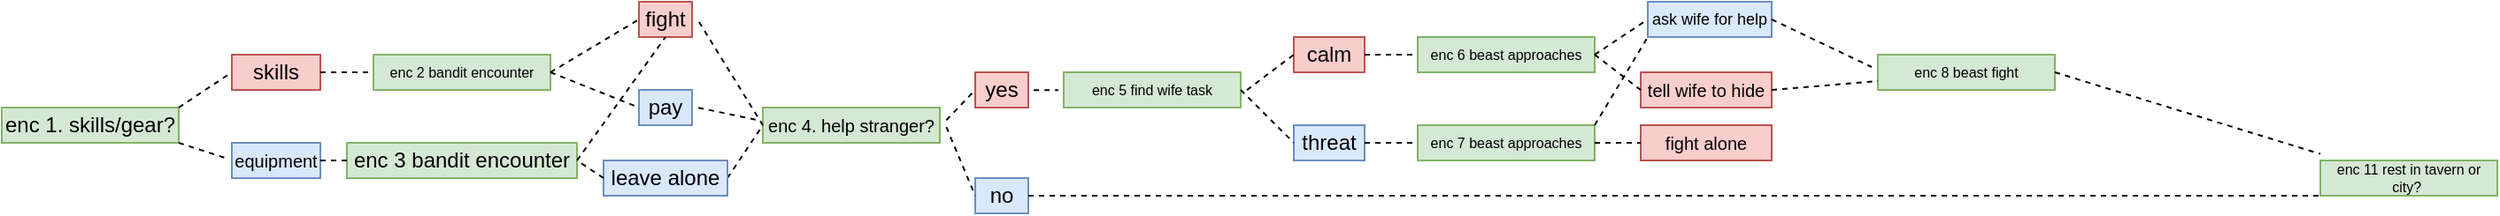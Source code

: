 <mxfile version="23.1.5" type="device">
  <diagram name="Puslapis-1" id="JmJh50FVwE73QNtyC5ao">
    <mxGraphModel dx="716" dy="638" grid="1" gridSize="10" guides="1" tooltips="1" connect="1" arrows="1" fold="1" page="1" pageScale="1" pageWidth="827" pageHeight="1169" math="0" shadow="0">
      <root>
        <mxCell id="0" />
        <mxCell id="1" parent="0" />
        <mxCell id="M_SHy7_IKCIAYiHoMvz7-1" value="enc 1. skills/gear?" style="rounded=0;whiteSpace=wrap;html=1;fillColor=#d5e8d4;strokeColor=#82b366;" vertex="1" parent="1">
          <mxGeometry y="350" width="100" height="20" as="geometry" />
        </mxCell>
        <mxCell id="M_SHy7_IKCIAYiHoMvz7-10" value="skills" style="rounded=0;whiteSpace=wrap;html=1;fillColor=#f8cecc;strokeColor=#b85450;" vertex="1" parent="1">
          <mxGeometry x="130" y="320" width="50" height="20" as="geometry" />
        </mxCell>
        <mxCell id="M_SHy7_IKCIAYiHoMvz7-11" value="enc 3 bandit encounter" style="rounded=0;whiteSpace=wrap;html=1;fillColor=#d5e8d4;strokeColor=#82b366;" vertex="1" parent="1">
          <mxGeometry x="195" y="370" width="130" height="20" as="geometry" />
        </mxCell>
        <mxCell id="M_SHy7_IKCIAYiHoMvz7-12" value="" style="endArrow=none;dashed=1;html=1;rounded=0;entryX=0;entryY=0.5;entryDx=0;entryDy=0;" edge="1" parent="1" target="M_SHy7_IKCIAYiHoMvz7-10">
          <mxGeometry width="50" height="50" relative="1" as="geometry">
            <mxPoint x="100" y="350" as="sourcePoint" />
            <mxPoint x="150" y="300" as="targetPoint" />
          </mxGeometry>
        </mxCell>
        <mxCell id="M_SHy7_IKCIAYiHoMvz7-13" value="" style="endArrow=none;dashed=1;html=1;rounded=0;entryX=-0.053;entryY=0.446;entryDx=0;entryDy=0;entryPerimeter=0;" edge="1" parent="1" target="M_SHy7_IKCIAYiHoMvz7-44">
          <mxGeometry width="50" height="50" relative="1" as="geometry">
            <mxPoint x="100" y="370" as="sourcePoint" />
            <mxPoint x="120" y="380" as="targetPoint" />
          </mxGeometry>
        </mxCell>
        <mxCell id="M_SHy7_IKCIAYiHoMvz7-15" value="enc 2 bandit encounter" style="rounded=0;whiteSpace=wrap;html=1;fontSize=8;fillColor=#d5e8d4;strokeColor=#82b366;" vertex="1" parent="1">
          <mxGeometry x="210" y="320" width="100" height="20" as="geometry" />
        </mxCell>
        <mxCell id="M_SHy7_IKCIAYiHoMvz7-17" value="" style="endArrow=none;dashed=1;html=1;rounded=0;exitX=1;exitY=0.5;exitDx=0;exitDy=0;" edge="1" parent="1" source="M_SHy7_IKCIAYiHoMvz7-10">
          <mxGeometry width="50" height="50" relative="1" as="geometry">
            <mxPoint x="230" y="340" as="sourcePoint" />
            <mxPoint x="210" y="330" as="targetPoint" />
          </mxGeometry>
        </mxCell>
        <mxCell id="M_SHy7_IKCIAYiHoMvz7-23" value="fight" style="rounded=0;whiteSpace=wrap;html=1;fillColor=#f8cecc;strokeColor=#b85450;" vertex="1" parent="1">
          <mxGeometry x="360" y="290" width="30" height="20" as="geometry" />
        </mxCell>
        <mxCell id="M_SHy7_IKCIAYiHoMvz7-24" value="pay" style="rounded=0;whiteSpace=wrap;html=1;fillColor=#dae8fc;strokeColor=#6c8ebf;" vertex="1" parent="1">
          <mxGeometry x="360" y="340" width="30" height="20" as="geometry" />
        </mxCell>
        <mxCell id="M_SHy7_IKCIAYiHoMvz7-25" value="" style="endArrow=none;dashed=1;html=1;rounded=0;entryX=0;entryY=0.5;entryDx=0;entryDy=0;exitX=1;exitY=0.5;exitDx=0;exitDy=0;" edge="1" parent="1" source="M_SHy7_IKCIAYiHoMvz7-15" target="M_SHy7_IKCIAYiHoMvz7-23">
          <mxGeometry width="50" height="50" relative="1" as="geometry">
            <mxPoint x="360" y="330" as="sourcePoint" />
            <mxPoint x="390" y="310" as="targetPoint" />
          </mxGeometry>
        </mxCell>
        <mxCell id="M_SHy7_IKCIAYiHoMvz7-26" value="" style="endArrow=none;dashed=1;html=1;rounded=0;entryX=0;entryY=0.5;entryDx=0;entryDy=0;exitX=1;exitY=0.5;exitDx=0;exitDy=0;" edge="1" parent="1" source="M_SHy7_IKCIAYiHoMvz7-15" target="M_SHy7_IKCIAYiHoMvz7-24">
          <mxGeometry width="50" height="50" relative="1" as="geometry">
            <mxPoint x="360" y="370" as="sourcePoint" />
            <mxPoint x="380" y="350" as="targetPoint" />
          </mxGeometry>
        </mxCell>
        <mxCell id="M_SHy7_IKCIAYiHoMvz7-27" value="" style="endArrow=none;dashed=1;html=1;rounded=0;entryX=0.5;entryY=1;entryDx=0;entryDy=0;exitX=1;exitY=0.5;exitDx=0;exitDy=0;" edge="1" parent="1" source="M_SHy7_IKCIAYiHoMvz7-11" target="M_SHy7_IKCIAYiHoMvz7-23">
          <mxGeometry width="50" height="50" relative="1" as="geometry">
            <mxPoint x="230" y="390" as="sourcePoint" />
            <mxPoint x="250" y="370" as="targetPoint" />
          </mxGeometry>
        </mxCell>
        <mxCell id="M_SHy7_IKCIAYiHoMvz7-28" value="enc 4. help stranger?" style="rounded=0;whiteSpace=wrap;html=1;fillColor=#d5e8d4;strokeColor=#82b366;fontSize=10;" vertex="1" parent="1">
          <mxGeometry x="430" y="350" width="100" height="20" as="geometry" />
        </mxCell>
        <mxCell id="M_SHy7_IKCIAYiHoMvz7-29" value="" style="endArrow=none;dashed=1;html=1;rounded=0;entryX=0;entryY=0.5;entryDx=0;entryDy=0;exitX=1;exitY=0.5;exitDx=0;exitDy=0;" edge="1" parent="1" source="M_SHy7_IKCIAYiHoMvz7-47" target="M_SHy7_IKCIAYiHoMvz7-28">
          <mxGeometry width="50" height="50" relative="1" as="geometry">
            <mxPoint x="340" y="390" as="sourcePoint" />
            <mxPoint x="280" y="340" as="targetPoint" />
          </mxGeometry>
        </mxCell>
        <mxCell id="M_SHy7_IKCIAYiHoMvz7-30" value="" style="endArrow=none;dashed=1;html=1;rounded=0;entryX=0;entryY=0.5;entryDx=0;entryDy=0;exitX=1.132;exitY=0.573;exitDx=0;exitDy=0;exitPerimeter=0;" edge="1" parent="1" source="M_SHy7_IKCIAYiHoMvz7-23" target="M_SHy7_IKCIAYiHoMvz7-28">
          <mxGeometry width="50" height="50" relative="1" as="geometry">
            <mxPoint x="480" y="310" as="sourcePoint" />
            <mxPoint x="500" y="290" as="targetPoint" />
          </mxGeometry>
        </mxCell>
        <mxCell id="M_SHy7_IKCIAYiHoMvz7-31" value="" style="endArrow=none;dashed=1;html=1;rounded=0;exitX=1.12;exitY=0.504;exitDx=0;exitDy=0;exitPerimeter=0;entryX=-0.032;entryY=0.355;entryDx=0;entryDy=0;entryPerimeter=0;" edge="1" parent="1" source="M_SHy7_IKCIAYiHoMvz7-24" target="M_SHy7_IKCIAYiHoMvz7-28">
          <mxGeometry width="50" height="50" relative="1" as="geometry">
            <mxPoint x="480" y="350" as="sourcePoint" />
            <mxPoint x="520" y="360" as="targetPoint" />
          </mxGeometry>
        </mxCell>
        <mxCell id="M_SHy7_IKCIAYiHoMvz7-32" value="yes" style="rounded=0;whiteSpace=wrap;html=1;fillColor=#f8cecc;strokeColor=#b85450;" vertex="1" parent="1">
          <mxGeometry x="550" y="330" width="30" height="20" as="geometry" />
        </mxCell>
        <mxCell id="M_SHy7_IKCIAYiHoMvz7-33" value="no" style="rounded=0;whiteSpace=wrap;html=1;fillColor=#dae8fc;strokeColor=#6c8ebf;" vertex="1" parent="1">
          <mxGeometry x="550" y="390" width="30" height="20" as="geometry" />
        </mxCell>
        <mxCell id="M_SHy7_IKCIAYiHoMvz7-34" value="" style="endArrow=none;dashed=1;html=1;rounded=0;entryX=0;entryY=0.5;entryDx=0;entryDy=0;exitX=1.037;exitY=0.355;exitDx=0;exitDy=0;exitPerimeter=0;" edge="1" parent="1" target="M_SHy7_IKCIAYiHoMvz7-32" source="M_SHy7_IKCIAYiHoMvz7-28">
          <mxGeometry width="50" height="50" relative="1" as="geometry">
            <mxPoint x="620" y="360" as="sourcePoint" />
            <mxPoint x="650" y="340" as="targetPoint" />
          </mxGeometry>
        </mxCell>
        <mxCell id="M_SHy7_IKCIAYiHoMvz7-35" value="" style="endArrow=none;dashed=1;html=1;rounded=0;entryX=0;entryY=0.5;entryDx=0;entryDy=0;exitX=1.037;exitY=0.555;exitDx=0;exitDy=0;exitPerimeter=0;" edge="1" parent="1" source="M_SHy7_IKCIAYiHoMvz7-28" target="M_SHy7_IKCIAYiHoMvz7-33">
          <mxGeometry width="50" height="50" relative="1" as="geometry">
            <mxPoint x="620" y="360" as="sourcePoint" />
            <mxPoint x="640" y="380" as="targetPoint" />
          </mxGeometry>
        </mxCell>
        <mxCell id="M_SHy7_IKCIAYiHoMvz7-38" value="enc 5 find wife task" style="rounded=0;whiteSpace=wrap;html=1;fontSize=8;fillColor=#d5e8d4;strokeColor=#82b366;" vertex="1" parent="1">
          <mxGeometry x="600" y="330" width="100" height="20" as="geometry" />
        </mxCell>
        <mxCell id="M_SHy7_IKCIAYiHoMvz7-39" value="" style="endArrow=none;dashed=1;html=1;rounded=0;entryX=-0.03;entryY=0.504;entryDx=0;entryDy=0;exitX=1.102;exitY=0.504;exitDx=0;exitDy=0;exitPerimeter=0;entryPerimeter=0;" edge="1" parent="1" source="M_SHy7_IKCIAYiHoMvz7-32" target="M_SHy7_IKCIAYiHoMvz7-38">
          <mxGeometry width="50" height="50" relative="1" as="geometry">
            <mxPoint x="570" y="317" as="sourcePoint" />
            <mxPoint x="596" y="300" as="targetPoint" />
          </mxGeometry>
        </mxCell>
        <mxCell id="M_SHy7_IKCIAYiHoMvz7-40" value="calm" style="rounded=0;whiteSpace=wrap;html=1;fillColor=#f8cecc;strokeColor=#b85450;" vertex="1" parent="1">
          <mxGeometry x="730" y="310" width="40" height="20" as="geometry" />
        </mxCell>
        <mxCell id="M_SHy7_IKCIAYiHoMvz7-41" value="threat" style="rounded=0;whiteSpace=wrap;html=1;fillColor=#dae8fc;strokeColor=#6c8ebf;" vertex="1" parent="1">
          <mxGeometry x="730" y="360" width="40" height="20" as="geometry" />
        </mxCell>
        <mxCell id="M_SHy7_IKCIAYiHoMvz7-42" value="" style="endArrow=none;dashed=1;html=1;rounded=0;entryX=0;entryY=0.5;entryDx=0;entryDy=0;exitX=1.035;exitY=0.504;exitDx=0;exitDy=0;exitPerimeter=0;" edge="1" parent="1" target="M_SHy7_IKCIAYiHoMvz7-40" source="M_SHy7_IKCIAYiHoMvz7-38">
          <mxGeometry width="50" height="50" relative="1" as="geometry">
            <mxPoint x="680" y="337" as="sourcePoint" />
            <mxPoint x="836" y="320" as="targetPoint" />
          </mxGeometry>
        </mxCell>
        <mxCell id="M_SHy7_IKCIAYiHoMvz7-43" value="" style="endArrow=none;dashed=1;html=1;rounded=0;entryX=0;entryY=0.5;entryDx=0;entryDy=0;exitX=1;exitY=0.5;exitDx=0;exitDy=0;" edge="1" parent="1" target="M_SHy7_IKCIAYiHoMvz7-41" source="M_SHy7_IKCIAYiHoMvz7-38">
          <mxGeometry width="50" height="50" relative="1" as="geometry">
            <mxPoint x="680" y="341" as="sourcePoint" />
            <mxPoint x="826" y="360" as="targetPoint" />
          </mxGeometry>
        </mxCell>
        <mxCell id="M_SHy7_IKCIAYiHoMvz7-44" value="equipment" style="rounded=0;whiteSpace=wrap;html=1;fontSize=10;fillColor=#dae8fc;strokeColor=#6c8ebf;" vertex="1" parent="1">
          <mxGeometry x="130" y="370" width="50" height="20" as="geometry" />
        </mxCell>
        <mxCell id="M_SHy7_IKCIAYiHoMvz7-46" value="" style="endArrow=none;dashed=1;html=1;rounded=0;exitX=1;exitY=0.5;exitDx=0;exitDy=0;entryX=0;entryY=0.5;entryDx=0;entryDy=0;" edge="1" parent="1" source="M_SHy7_IKCIAYiHoMvz7-44" target="M_SHy7_IKCIAYiHoMvz7-11">
          <mxGeometry width="50" height="50" relative="1" as="geometry">
            <mxPoint x="175" y="359.8" as="sourcePoint" />
            <mxPoint x="195" y="359.8" as="targetPoint" />
          </mxGeometry>
        </mxCell>
        <mxCell id="M_SHy7_IKCIAYiHoMvz7-47" value="leave alone" style="rounded=0;whiteSpace=wrap;html=1;fillColor=#dae8fc;strokeColor=#6c8ebf;" vertex="1" parent="1">
          <mxGeometry x="340" y="380" width="70" height="20" as="geometry" />
        </mxCell>
        <mxCell id="M_SHy7_IKCIAYiHoMvz7-48" value="" style="endArrow=none;dashed=1;html=1;rounded=0;exitX=0;exitY=0.5;exitDx=0;exitDy=0;entryX=1;entryY=0.5;entryDx=0;entryDy=0;" edge="1" parent="1" source="M_SHy7_IKCIAYiHoMvz7-47" target="M_SHy7_IKCIAYiHoMvz7-11">
          <mxGeometry width="50" height="50" relative="1" as="geometry">
            <mxPoint x="544" y="371" as="sourcePoint" />
            <mxPoint x="450" y="400" as="targetPoint" />
          </mxGeometry>
        </mxCell>
        <mxCell id="M_SHy7_IKCIAYiHoMvz7-50" value="enc 6 beast approaches" style="rounded=0;whiteSpace=wrap;html=1;fontSize=8;fillColor=#d5e8d4;strokeColor=#82b366;" vertex="1" parent="1">
          <mxGeometry x="800" y="310" width="100" height="20" as="geometry" />
        </mxCell>
        <mxCell id="M_SHy7_IKCIAYiHoMvz7-51" value="" style="endArrow=none;dashed=1;html=1;rounded=0;entryX=0;entryY=0.5;entryDx=0;entryDy=0;exitX=1;exitY=0.5;exitDx=0;exitDy=0;" edge="1" parent="1" source="M_SHy7_IKCIAYiHoMvz7-40" target="M_SHy7_IKCIAYiHoMvz7-50">
          <mxGeometry width="50" height="50" relative="1" as="geometry">
            <mxPoint x="784" y="320" as="sourcePoint" />
            <mxPoint x="810" y="300" as="targetPoint" />
          </mxGeometry>
        </mxCell>
        <mxCell id="M_SHy7_IKCIAYiHoMvz7-52" value="ask wife for help" style="rounded=0;whiteSpace=wrap;html=1;fillColor=#dae8fc;strokeColor=#6c8ebf;fontSize=9;" vertex="1" parent="1">
          <mxGeometry x="930" y="290" width="70" height="20" as="geometry" />
        </mxCell>
        <mxCell id="M_SHy7_IKCIAYiHoMvz7-53" value="tell wife to hide" style="rounded=0;whiteSpace=wrap;html=1;fillColor=#f8cecc;strokeColor=#b85450;fontSize=10;" vertex="1" parent="1">
          <mxGeometry x="926" y="330" width="74" height="20" as="geometry" />
        </mxCell>
        <mxCell id="M_SHy7_IKCIAYiHoMvz7-54" value="" style="endArrow=none;dashed=1;html=1;rounded=0;entryX=0;entryY=0.5;entryDx=0;entryDy=0;exitX=1.035;exitY=0.504;exitDx=0;exitDy=0;exitPerimeter=0;" edge="1" parent="1" target="M_SHy7_IKCIAYiHoMvz7-52">
          <mxGeometry width="50" height="50" relative="1" as="geometry">
            <mxPoint x="900" y="320" as="sourcePoint" />
            <mxPoint x="1032" y="300" as="targetPoint" />
          </mxGeometry>
        </mxCell>
        <mxCell id="M_SHy7_IKCIAYiHoMvz7-55" value="" style="endArrow=none;dashed=1;html=1;rounded=0;entryX=0;entryY=0.5;entryDx=0;entryDy=0;exitX=1;exitY=0.5;exitDx=0;exitDy=0;" edge="1" parent="1" source="M_SHy7_IKCIAYiHoMvz7-50" target="M_SHy7_IKCIAYiHoMvz7-53">
          <mxGeometry width="50" height="50" relative="1" as="geometry">
            <mxPoint x="910" y="330" as="sourcePoint" />
            <mxPoint x="936" y="310" as="targetPoint" />
          </mxGeometry>
        </mxCell>
        <mxCell id="M_SHy7_IKCIAYiHoMvz7-59" value="" style="endArrow=none;dashed=1;html=1;rounded=0;entryX=-0.035;entryY=0.35;entryDx=0;entryDy=0;exitX=1;exitY=0.5;exitDx=0;exitDy=0;entryPerimeter=0;" edge="1" parent="1" source="M_SHy7_IKCIAYiHoMvz7-52" target="M_SHy7_IKCIAYiHoMvz7-63">
          <mxGeometry width="50" height="50" relative="1" as="geometry">
            <mxPoint x="974" y="290" as="sourcePoint" />
            <mxPoint x="1000" y="300" as="targetPoint" />
          </mxGeometry>
        </mxCell>
        <mxCell id="M_SHy7_IKCIAYiHoMvz7-60" value="enc 7 beast approaches" style="rounded=0;whiteSpace=wrap;html=1;fontSize=8;fillColor=#d5e8d4;strokeColor=#82b366;" vertex="1" parent="1">
          <mxGeometry x="800" y="360" width="100" height="20" as="geometry" />
        </mxCell>
        <mxCell id="M_SHy7_IKCIAYiHoMvz7-61" value="" style="endArrow=none;dashed=1;html=1;rounded=0;entryX=0;entryY=0.5;entryDx=0;entryDy=0;exitX=1;exitY=0.5;exitDx=0;exitDy=0;" edge="1" parent="1" source="M_SHy7_IKCIAYiHoMvz7-41" target="M_SHy7_IKCIAYiHoMvz7-60">
          <mxGeometry width="50" height="50" relative="1" as="geometry">
            <mxPoint x="790" y="360" as="sourcePoint" />
            <mxPoint x="820" y="360" as="targetPoint" />
          </mxGeometry>
        </mxCell>
        <mxCell id="M_SHy7_IKCIAYiHoMvz7-63" value="enc 8 beast fight" style="rounded=0;whiteSpace=wrap;html=1;fontSize=8;fillColor=#d5e8d4;strokeColor=#82b366;" vertex="1" parent="1">
          <mxGeometry x="1060" y="320" width="100" height="20" as="geometry" />
        </mxCell>
        <mxCell id="M_SHy7_IKCIAYiHoMvz7-64" value="" style="endArrow=none;dashed=1;html=1;rounded=0;exitX=1;exitY=0.5;exitDx=0;exitDy=0;entryX=0;entryY=1;entryDx=0;entryDy=0;" edge="1" parent="1" source="M_SHy7_IKCIAYiHoMvz7-33" target="M_SHy7_IKCIAYiHoMvz7-74">
          <mxGeometry width="50" height="50" relative="1" as="geometry">
            <mxPoint x="580" y="400" as="sourcePoint" />
            <mxPoint x="1280" y="410" as="targetPoint" />
          </mxGeometry>
        </mxCell>
        <mxCell id="M_SHy7_IKCIAYiHoMvz7-66" value="" style="endArrow=none;dashed=1;html=1;rounded=0;entryX=0;entryY=0.75;entryDx=0;entryDy=0;exitX=1;exitY=0.5;exitDx=0;exitDy=0;" edge="1" parent="1" source="M_SHy7_IKCIAYiHoMvz7-53" target="M_SHy7_IKCIAYiHoMvz7-63">
          <mxGeometry width="50" height="50" relative="1" as="geometry">
            <mxPoint x="1110" y="350" as="sourcePoint" />
            <mxPoint x="1208" y="387" as="targetPoint" />
          </mxGeometry>
        </mxCell>
        <mxCell id="M_SHy7_IKCIAYiHoMvz7-74" value="enc 11 rest in tavern or city?&amp;nbsp;" style="rounded=0;whiteSpace=wrap;html=1;fontSize=8;fillColor=#d5e8d4;strokeColor=#82b366;" vertex="1" parent="1">
          <mxGeometry x="1310" y="380" width="100" height="20" as="geometry" />
        </mxCell>
        <mxCell id="M_SHy7_IKCIAYiHoMvz7-75" value="" style="endArrow=none;dashed=1;html=1;rounded=0;exitX=1;exitY=0.5;exitDx=0;exitDy=0;entryX=0;entryY=-0.186;entryDx=0;entryDy=0;entryPerimeter=0;" edge="1" parent="1" source="M_SHy7_IKCIAYiHoMvz7-63" target="M_SHy7_IKCIAYiHoMvz7-74">
          <mxGeometry width="50" height="50" relative="1" as="geometry">
            <mxPoint x="1270" y="330" as="sourcePoint" />
            <mxPoint x="1330" y="340" as="targetPoint" />
          </mxGeometry>
        </mxCell>
        <mxCell id="M_SHy7_IKCIAYiHoMvz7-77" value="" style="endArrow=none;dashed=1;html=1;rounded=0;entryX=0;entryY=1;entryDx=0;entryDy=0;exitX=1;exitY=0;exitDx=0;exitDy=0;" edge="1" parent="1" source="M_SHy7_IKCIAYiHoMvz7-60" target="M_SHy7_IKCIAYiHoMvz7-52">
          <mxGeometry width="50" height="50" relative="1" as="geometry">
            <mxPoint x="910" y="330" as="sourcePoint" />
            <mxPoint x="940" y="310" as="targetPoint" />
          </mxGeometry>
        </mxCell>
        <mxCell id="M_SHy7_IKCIAYiHoMvz7-78" value="fight alone" style="rounded=0;whiteSpace=wrap;html=1;fillColor=#f8cecc;strokeColor=#b85450;fontSize=10;" vertex="1" parent="1">
          <mxGeometry x="926" y="360" width="74" height="20" as="geometry" />
        </mxCell>
        <mxCell id="M_SHy7_IKCIAYiHoMvz7-79" value="" style="endArrow=none;dashed=1;html=1;rounded=0;entryX=0;entryY=0.5;entryDx=0;entryDy=0;exitX=1;exitY=0.5;exitDx=0;exitDy=0;" edge="1" parent="1" source="M_SHy7_IKCIAYiHoMvz7-60" target="M_SHy7_IKCIAYiHoMvz7-78">
          <mxGeometry width="50" height="50" relative="1" as="geometry">
            <mxPoint x="910" y="370" as="sourcePoint" />
            <mxPoint x="940" y="320" as="targetPoint" />
          </mxGeometry>
        </mxCell>
      </root>
    </mxGraphModel>
  </diagram>
</mxfile>
